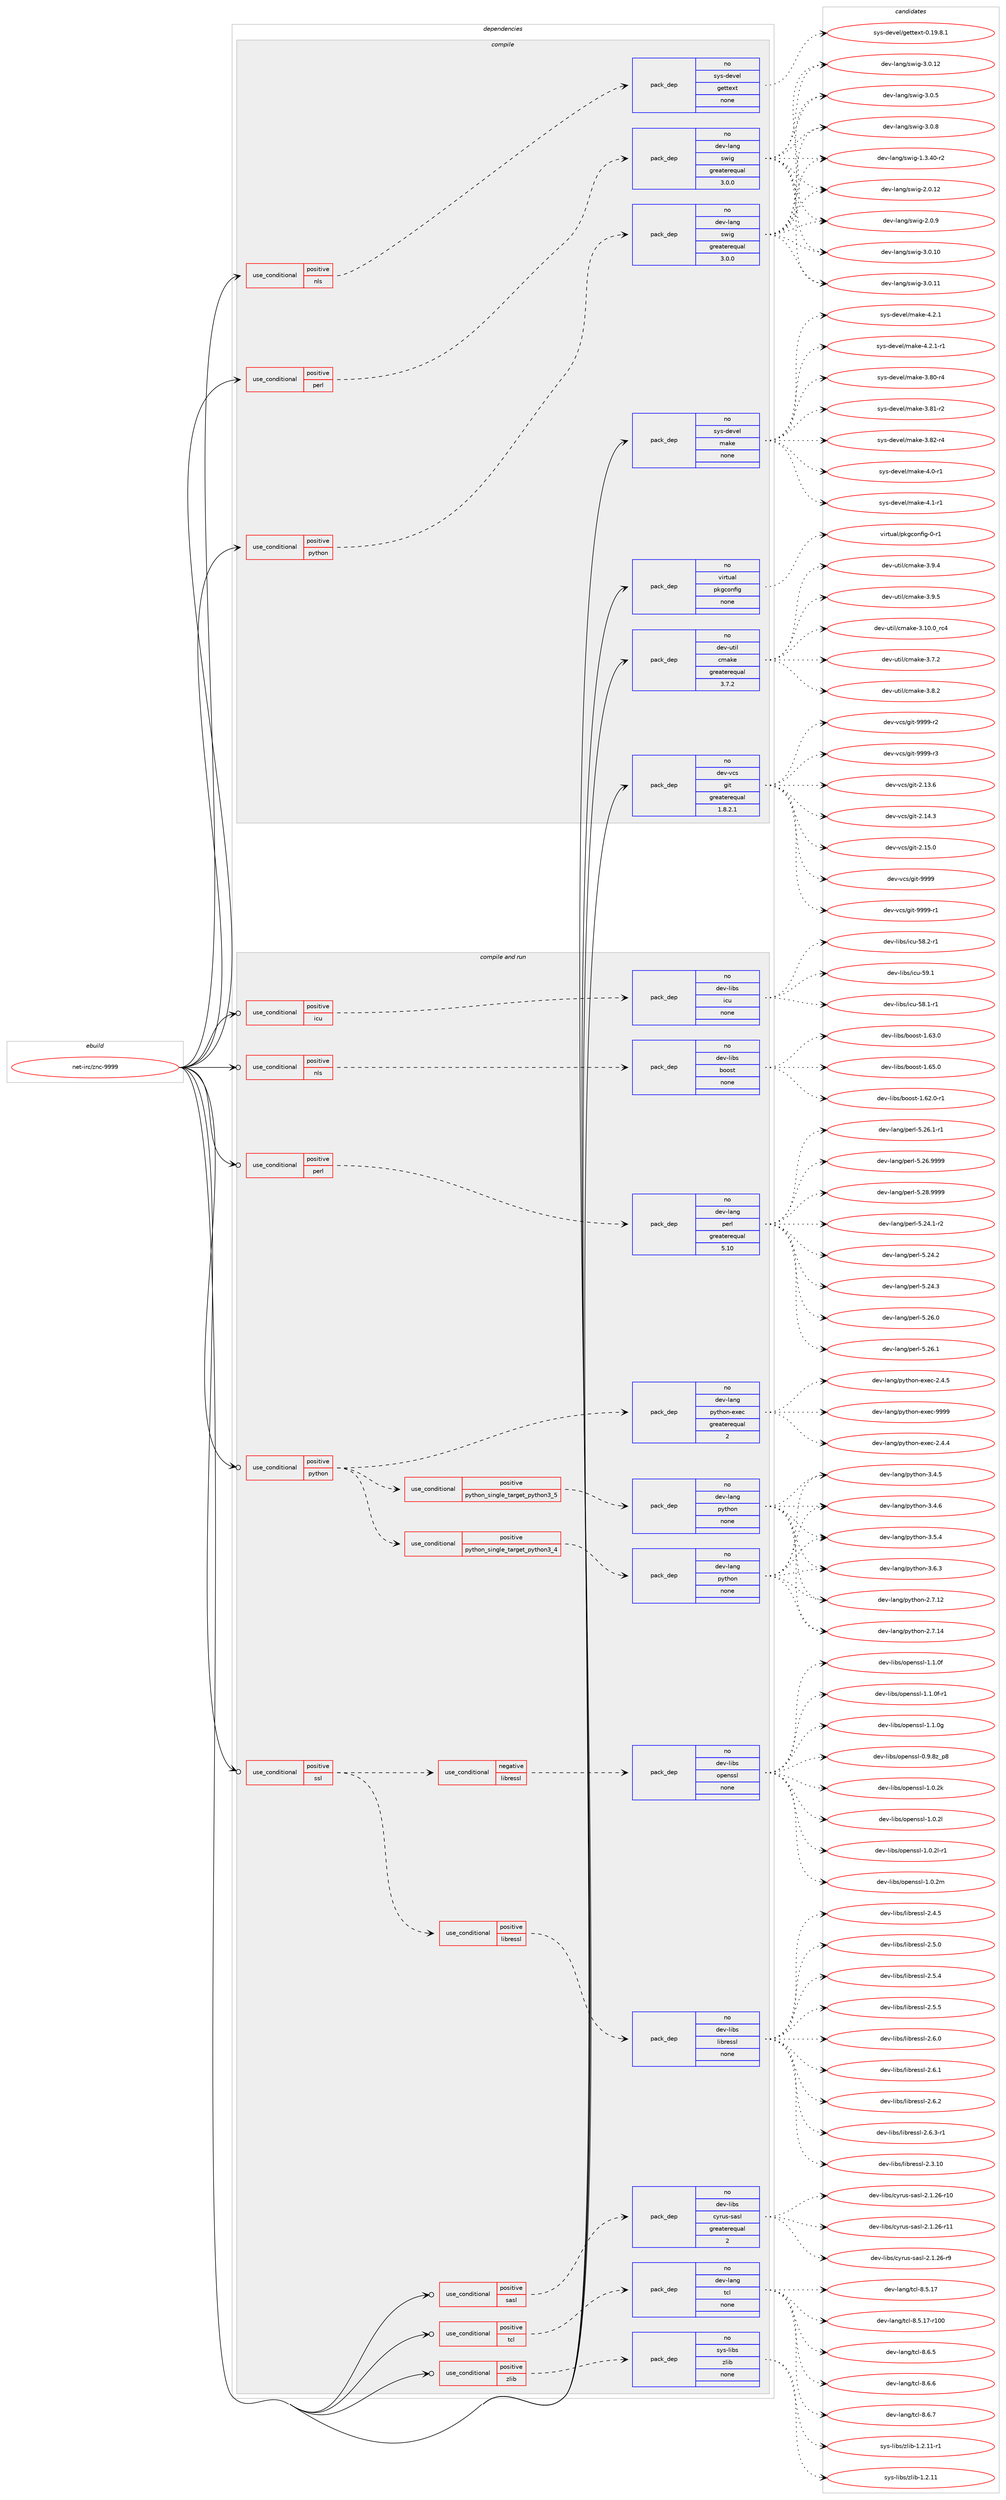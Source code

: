 digraph prolog {

# *************
# Graph options
# *************

newrank=true;
concentrate=true;
compound=true;
graph [rankdir=LR,fontname=Helvetica,fontsize=10,ranksep=1.5];#, ranksep=2.5, nodesep=0.2];
edge  [arrowhead=vee];
node  [fontname=Helvetica,fontsize=10];

# **********
# The ebuild
# **********

subgraph cluster_leftcol {
color=gray;
rank=same;
label=<<i>ebuild</i>>;
id [label="net-irc/znc-9999", color=red, width=4, href="../net-irc/znc-9999.svg"];
}

# ****************
# The dependencies
# ****************

subgraph cluster_midcol {
color=gray;
label=<<i>dependencies</i>>;
subgraph cluster_compile {
fillcolor="#eeeeee";
style=filled;
label=<<i>compile</i>>;
subgraph cond102800 {
dependency415404 [label=<<TABLE BORDER="0" CELLBORDER="1" CELLSPACING="0" CELLPADDING="4"><TR><TD ROWSPAN="3" CELLPADDING="10">use_conditional</TD></TR><TR><TD>positive</TD></TR><TR><TD>nls</TD></TR></TABLE>>, shape=none, color=red];
subgraph pack305703 {
dependency415405 [label=<<TABLE BORDER="0" CELLBORDER="1" CELLSPACING="0" CELLPADDING="4" WIDTH="220"><TR><TD ROWSPAN="6" CELLPADDING="30">pack_dep</TD></TR><TR><TD WIDTH="110">no</TD></TR><TR><TD>sys-devel</TD></TR><TR><TD>gettext</TD></TR><TR><TD>none</TD></TR><TR><TD></TD></TR></TABLE>>, shape=none, color=blue];
}
dependency415404:e -> dependency415405:w [weight=20,style="dashed",arrowhead="vee"];
}
id:e -> dependency415404:w [weight=20,style="solid",arrowhead="vee"];
subgraph cond102801 {
dependency415406 [label=<<TABLE BORDER="0" CELLBORDER="1" CELLSPACING="0" CELLPADDING="4"><TR><TD ROWSPAN="3" CELLPADDING="10">use_conditional</TD></TR><TR><TD>positive</TD></TR><TR><TD>perl</TD></TR></TABLE>>, shape=none, color=red];
subgraph pack305704 {
dependency415407 [label=<<TABLE BORDER="0" CELLBORDER="1" CELLSPACING="0" CELLPADDING="4" WIDTH="220"><TR><TD ROWSPAN="6" CELLPADDING="30">pack_dep</TD></TR><TR><TD WIDTH="110">no</TD></TR><TR><TD>dev-lang</TD></TR><TR><TD>swig</TD></TR><TR><TD>greaterequal</TD></TR><TR><TD>3.0.0</TD></TR></TABLE>>, shape=none, color=blue];
}
dependency415406:e -> dependency415407:w [weight=20,style="dashed",arrowhead="vee"];
}
id:e -> dependency415406:w [weight=20,style="solid",arrowhead="vee"];
subgraph cond102802 {
dependency415408 [label=<<TABLE BORDER="0" CELLBORDER="1" CELLSPACING="0" CELLPADDING="4"><TR><TD ROWSPAN="3" CELLPADDING="10">use_conditional</TD></TR><TR><TD>positive</TD></TR><TR><TD>python</TD></TR></TABLE>>, shape=none, color=red];
subgraph pack305705 {
dependency415409 [label=<<TABLE BORDER="0" CELLBORDER="1" CELLSPACING="0" CELLPADDING="4" WIDTH="220"><TR><TD ROWSPAN="6" CELLPADDING="30">pack_dep</TD></TR><TR><TD WIDTH="110">no</TD></TR><TR><TD>dev-lang</TD></TR><TR><TD>swig</TD></TR><TR><TD>greaterequal</TD></TR><TR><TD>3.0.0</TD></TR></TABLE>>, shape=none, color=blue];
}
dependency415408:e -> dependency415409:w [weight=20,style="dashed",arrowhead="vee"];
}
id:e -> dependency415408:w [weight=20,style="solid",arrowhead="vee"];
subgraph pack305706 {
dependency415410 [label=<<TABLE BORDER="0" CELLBORDER="1" CELLSPACING="0" CELLPADDING="4" WIDTH="220"><TR><TD ROWSPAN="6" CELLPADDING="30">pack_dep</TD></TR><TR><TD WIDTH="110">no</TD></TR><TR><TD>dev-util</TD></TR><TR><TD>cmake</TD></TR><TR><TD>greaterequal</TD></TR><TR><TD>3.7.2</TD></TR></TABLE>>, shape=none, color=blue];
}
id:e -> dependency415410:w [weight=20,style="solid",arrowhead="vee"];
subgraph pack305707 {
dependency415411 [label=<<TABLE BORDER="0" CELLBORDER="1" CELLSPACING="0" CELLPADDING="4" WIDTH="220"><TR><TD ROWSPAN="6" CELLPADDING="30">pack_dep</TD></TR><TR><TD WIDTH="110">no</TD></TR><TR><TD>dev-vcs</TD></TR><TR><TD>git</TD></TR><TR><TD>greaterequal</TD></TR><TR><TD>1.8.2.1</TD></TR></TABLE>>, shape=none, color=blue];
}
id:e -> dependency415411:w [weight=20,style="solid",arrowhead="vee"];
subgraph pack305708 {
dependency415412 [label=<<TABLE BORDER="0" CELLBORDER="1" CELLSPACING="0" CELLPADDING="4" WIDTH="220"><TR><TD ROWSPAN="6" CELLPADDING="30">pack_dep</TD></TR><TR><TD WIDTH="110">no</TD></TR><TR><TD>sys-devel</TD></TR><TR><TD>make</TD></TR><TR><TD>none</TD></TR><TR><TD></TD></TR></TABLE>>, shape=none, color=blue];
}
id:e -> dependency415412:w [weight=20,style="solid",arrowhead="vee"];
subgraph pack305709 {
dependency415413 [label=<<TABLE BORDER="0" CELLBORDER="1" CELLSPACING="0" CELLPADDING="4" WIDTH="220"><TR><TD ROWSPAN="6" CELLPADDING="30">pack_dep</TD></TR><TR><TD WIDTH="110">no</TD></TR><TR><TD>virtual</TD></TR><TR><TD>pkgconfig</TD></TR><TR><TD>none</TD></TR><TR><TD></TD></TR></TABLE>>, shape=none, color=blue];
}
id:e -> dependency415413:w [weight=20,style="solid",arrowhead="vee"];
}
subgraph cluster_compileandrun {
fillcolor="#eeeeee";
style=filled;
label=<<i>compile and run</i>>;
subgraph cond102803 {
dependency415414 [label=<<TABLE BORDER="0" CELLBORDER="1" CELLSPACING="0" CELLPADDING="4"><TR><TD ROWSPAN="3" CELLPADDING="10">use_conditional</TD></TR><TR><TD>positive</TD></TR><TR><TD>icu</TD></TR></TABLE>>, shape=none, color=red];
subgraph pack305710 {
dependency415415 [label=<<TABLE BORDER="0" CELLBORDER="1" CELLSPACING="0" CELLPADDING="4" WIDTH="220"><TR><TD ROWSPAN="6" CELLPADDING="30">pack_dep</TD></TR><TR><TD WIDTH="110">no</TD></TR><TR><TD>dev-libs</TD></TR><TR><TD>icu</TD></TR><TR><TD>none</TD></TR><TR><TD></TD></TR></TABLE>>, shape=none, color=blue];
}
dependency415414:e -> dependency415415:w [weight=20,style="dashed",arrowhead="vee"];
}
id:e -> dependency415414:w [weight=20,style="solid",arrowhead="odotvee"];
subgraph cond102804 {
dependency415416 [label=<<TABLE BORDER="0" CELLBORDER="1" CELLSPACING="0" CELLPADDING="4"><TR><TD ROWSPAN="3" CELLPADDING="10">use_conditional</TD></TR><TR><TD>positive</TD></TR><TR><TD>nls</TD></TR></TABLE>>, shape=none, color=red];
subgraph pack305711 {
dependency415417 [label=<<TABLE BORDER="0" CELLBORDER="1" CELLSPACING="0" CELLPADDING="4" WIDTH="220"><TR><TD ROWSPAN="6" CELLPADDING="30">pack_dep</TD></TR><TR><TD WIDTH="110">no</TD></TR><TR><TD>dev-libs</TD></TR><TR><TD>boost</TD></TR><TR><TD>none</TD></TR><TR><TD></TD></TR></TABLE>>, shape=none, color=blue];
}
dependency415416:e -> dependency415417:w [weight=20,style="dashed",arrowhead="vee"];
}
id:e -> dependency415416:w [weight=20,style="solid",arrowhead="odotvee"];
subgraph cond102805 {
dependency415418 [label=<<TABLE BORDER="0" CELLBORDER="1" CELLSPACING="0" CELLPADDING="4"><TR><TD ROWSPAN="3" CELLPADDING="10">use_conditional</TD></TR><TR><TD>positive</TD></TR><TR><TD>perl</TD></TR></TABLE>>, shape=none, color=red];
subgraph pack305712 {
dependency415419 [label=<<TABLE BORDER="0" CELLBORDER="1" CELLSPACING="0" CELLPADDING="4" WIDTH="220"><TR><TD ROWSPAN="6" CELLPADDING="30">pack_dep</TD></TR><TR><TD WIDTH="110">no</TD></TR><TR><TD>dev-lang</TD></TR><TR><TD>perl</TD></TR><TR><TD>greaterequal</TD></TR><TR><TD>5.10</TD></TR></TABLE>>, shape=none, color=blue];
}
dependency415418:e -> dependency415419:w [weight=20,style="dashed",arrowhead="vee"];
}
id:e -> dependency415418:w [weight=20,style="solid",arrowhead="odotvee"];
subgraph cond102806 {
dependency415420 [label=<<TABLE BORDER="0" CELLBORDER="1" CELLSPACING="0" CELLPADDING="4"><TR><TD ROWSPAN="3" CELLPADDING="10">use_conditional</TD></TR><TR><TD>positive</TD></TR><TR><TD>python</TD></TR></TABLE>>, shape=none, color=red];
subgraph cond102807 {
dependency415421 [label=<<TABLE BORDER="0" CELLBORDER="1" CELLSPACING="0" CELLPADDING="4"><TR><TD ROWSPAN="3" CELLPADDING="10">use_conditional</TD></TR><TR><TD>positive</TD></TR><TR><TD>python_single_target_python3_4</TD></TR></TABLE>>, shape=none, color=red];
subgraph pack305713 {
dependency415422 [label=<<TABLE BORDER="0" CELLBORDER="1" CELLSPACING="0" CELLPADDING="4" WIDTH="220"><TR><TD ROWSPAN="6" CELLPADDING="30">pack_dep</TD></TR><TR><TD WIDTH="110">no</TD></TR><TR><TD>dev-lang</TD></TR><TR><TD>python</TD></TR><TR><TD>none</TD></TR><TR><TD></TD></TR></TABLE>>, shape=none, color=blue];
}
dependency415421:e -> dependency415422:w [weight=20,style="dashed",arrowhead="vee"];
}
dependency415420:e -> dependency415421:w [weight=20,style="dashed",arrowhead="vee"];
subgraph cond102808 {
dependency415423 [label=<<TABLE BORDER="0" CELLBORDER="1" CELLSPACING="0" CELLPADDING="4"><TR><TD ROWSPAN="3" CELLPADDING="10">use_conditional</TD></TR><TR><TD>positive</TD></TR><TR><TD>python_single_target_python3_5</TD></TR></TABLE>>, shape=none, color=red];
subgraph pack305714 {
dependency415424 [label=<<TABLE BORDER="0" CELLBORDER="1" CELLSPACING="0" CELLPADDING="4" WIDTH="220"><TR><TD ROWSPAN="6" CELLPADDING="30">pack_dep</TD></TR><TR><TD WIDTH="110">no</TD></TR><TR><TD>dev-lang</TD></TR><TR><TD>python</TD></TR><TR><TD>none</TD></TR><TR><TD></TD></TR></TABLE>>, shape=none, color=blue];
}
dependency415423:e -> dependency415424:w [weight=20,style="dashed",arrowhead="vee"];
}
dependency415420:e -> dependency415423:w [weight=20,style="dashed",arrowhead="vee"];
subgraph pack305715 {
dependency415425 [label=<<TABLE BORDER="0" CELLBORDER="1" CELLSPACING="0" CELLPADDING="4" WIDTH="220"><TR><TD ROWSPAN="6" CELLPADDING="30">pack_dep</TD></TR><TR><TD WIDTH="110">no</TD></TR><TR><TD>dev-lang</TD></TR><TR><TD>python-exec</TD></TR><TR><TD>greaterequal</TD></TR><TR><TD>2</TD></TR></TABLE>>, shape=none, color=blue];
}
dependency415420:e -> dependency415425:w [weight=20,style="dashed",arrowhead="vee"];
}
id:e -> dependency415420:w [weight=20,style="solid",arrowhead="odotvee"];
subgraph cond102809 {
dependency415426 [label=<<TABLE BORDER="0" CELLBORDER="1" CELLSPACING="0" CELLPADDING="4"><TR><TD ROWSPAN="3" CELLPADDING="10">use_conditional</TD></TR><TR><TD>positive</TD></TR><TR><TD>sasl</TD></TR></TABLE>>, shape=none, color=red];
subgraph pack305716 {
dependency415427 [label=<<TABLE BORDER="0" CELLBORDER="1" CELLSPACING="0" CELLPADDING="4" WIDTH="220"><TR><TD ROWSPAN="6" CELLPADDING="30">pack_dep</TD></TR><TR><TD WIDTH="110">no</TD></TR><TR><TD>dev-libs</TD></TR><TR><TD>cyrus-sasl</TD></TR><TR><TD>greaterequal</TD></TR><TR><TD>2</TD></TR></TABLE>>, shape=none, color=blue];
}
dependency415426:e -> dependency415427:w [weight=20,style="dashed",arrowhead="vee"];
}
id:e -> dependency415426:w [weight=20,style="solid",arrowhead="odotvee"];
subgraph cond102810 {
dependency415428 [label=<<TABLE BORDER="0" CELLBORDER="1" CELLSPACING="0" CELLPADDING="4"><TR><TD ROWSPAN="3" CELLPADDING="10">use_conditional</TD></TR><TR><TD>positive</TD></TR><TR><TD>ssl</TD></TR></TABLE>>, shape=none, color=red];
subgraph cond102811 {
dependency415429 [label=<<TABLE BORDER="0" CELLBORDER="1" CELLSPACING="0" CELLPADDING="4"><TR><TD ROWSPAN="3" CELLPADDING="10">use_conditional</TD></TR><TR><TD>negative</TD></TR><TR><TD>libressl</TD></TR></TABLE>>, shape=none, color=red];
subgraph pack305717 {
dependency415430 [label=<<TABLE BORDER="0" CELLBORDER="1" CELLSPACING="0" CELLPADDING="4" WIDTH="220"><TR><TD ROWSPAN="6" CELLPADDING="30">pack_dep</TD></TR><TR><TD WIDTH="110">no</TD></TR><TR><TD>dev-libs</TD></TR><TR><TD>openssl</TD></TR><TR><TD>none</TD></TR><TR><TD></TD></TR></TABLE>>, shape=none, color=blue];
}
dependency415429:e -> dependency415430:w [weight=20,style="dashed",arrowhead="vee"];
}
dependency415428:e -> dependency415429:w [weight=20,style="dashed",arrowhead="vee"];
subgraph cond102812 {
dependency415431 [label=<<TABLE BORDER="0" CELLBORDER="1" CELLSPACING="0" CELLPADDING="4"><TR><TD ROWSPAN="3" CELLPADDING="10">use_conditional</TD></TR><TR><TD>positive</TD></TR><TR><TD>libressl</TD></TR></TABLE>>, shape=none, color=red];
subgraph pack305718 {
dependency415432 [label=<<TABLE BORDER="0" CELLBORDER="1" CELLSPACING="0" CELLPADDING="4" WIDTH="220"><TR><TD ROWSPAN="6" CELLPADDING="30">pack_dep</TD></TR><TR><TD WIDTH="110">no</TD></TR><TR><TD>dev-libs</TD></TR><TR><TD>libressl</TD></TR><TR><TD>none</TD></TR><TR><TD></TD></TR></TABLE>>, shape=none, color=blue];
}
dependency415431:e -> dependency415432:w [weight=20,style="dashed",arrowhead="vee"];
}
dependency415428:e -> dependency415431:w [weight=20,style="dashed",arrowhead="vee"];
}
id:e -> dependency415428:w [weight=20,style="solid",arrowhead="odotvee"];
subgraph cond102813 {
dependency415433 [label=<<TABLE BORDER="0" CELLBORDER="1" CELLSPACING="0" CELLPADDING="4"><TR><TD ROWSPAN="3" CELLPADDING="10">use_conditional</TD></TR><TR><TD>positive</TD></TR><TR><TD>tcl</TD></TR></TABLE>>, shape=none, color=red];
subgraph pack305719 {
dependency415434 [label=<<TABLE BORDER="0" CELLBORDER="1" CELLSPACING="0" CELLPADDING="4" WIDTH="220"><TR><TD ROWSPAN="6" CELLPADDING="30">pack_dep</TD></TR><TR><TD WIDTH="110">no</TD></TR><TR><TD>dev-lang</TD></TR><TR><TD>tcl</TD></TR><TR><TD>none</TD></TR><TR><TD></TD></TR></TABLE>>, shape=none, color=blue];
}
dependency415433:e -> dependency415434:w [weight=20,style="dashed",arrowhead="vee"];
}
id:e -> dependency415433:w [weight=20,style="solid",arrowhead="odotvee"];
subgraph cond102814 {
dependency415435 [label=<<TABLE BORDER="0" CELLBORDER="1" CELLSPACING="0" CELLPADDING="4"><TR><TD ROWSPAN="3" CELLPADDING="10">use_conditional</TD></TR><TR><TD>positive</TD></TR><TR><TD>zlib</TD></TR></TABLE>>, shape=none, color=red];
subgraph pack305720 {
dependency415436 [label=<<TABLE BORDER="0" CELLBORDER="1" CELLSPACING="0" CELLPADDING="4" WIDTH="220"><TR><TD ROWSPAN="6" CELLPADDING="30">pack_dep</TD></TR><TR><TD WIDTH="110">no</TD></TR><TR><TD>sys-libs</TD></TR><TR><TD>zlib</TD></TR><TR><TD>none</TD></TR><TR><TD></TD></TR></TABLE>>, shape=none, color=blue];
}
dependency415435:e -> dependency415436:w [weight=20,style="dashed",arrowhead="vee"];
}
id:e -> dependency415435:w [weight=20,style="solid",arrowhead="odotvee"];
}
subgraph cluster_run {
fillcolor="#eeeeee";
style=filled;
label=<<i>run</i>>;
}
}

# **************
# The candidates
# **************

subgraph cluster_choices {
rank=same;
color=gray;
label=<<i>candidates</i>>;

subgraph choice305703 {
color=black;
nodesep=1;
choice1151211154510010111810110847103101116116101120116454846495746564649 [label="sys-devel/gettext-0.19.8.1", color=red, width=4,href="../sys-devel/gettext-0.19.8.1.svg"];
dependency415405:e -> choice1151211154510010111810110847103101116116101120116454846495746564649:w [style=dotted,weight="100"];
}
subgraph choice305704 {
color=black;
nodesep=1;
choice100101118451089711010347115119105103454946514652484511450 [label="dev-lang/swig-1.3.40-r2", color=red, width=4,href="../dev-lang/swig-1.3.40-r2.svg"];
choice10010111845108971101034711511910510345504648464950 [label="dev-lang/swig-2.0.12", color=red, width=4,href="../dev-lang/swig-2.0.12.svg"];
choice100101118451089711010347115119105103455046484657 [label="dev-lang/swig-2.0.9", color=red, width=4,href="../dev-lang/swig-2.0.9.svg"];
choice10010111845108971101034711511910510345514648464948 [label="dev-lang/swig-3.0.10", color=red, width=4,href="../dev-lang/swig-3.0.10.svg"];
choice10010111845108971101034711511910510345514648464949 [label="dev-lang/swig-3.0.11", color=red, width=4,href="../dev-lang/swig-3.0.11.svg"];
choice10010111845108971101034711511910510345514648464950 [label="dev-lang/swig-3.0.12", color=red, width=4,href="../dev-lang/swig-3.0.12.svg"];
choice100101118451089711010347115119105103455146484653 [label="dev-lang/swig-3.0.5", color=red, width=4,href="../dev-lang/swig-3.0.5.svg"];
choice100101118451089711010347115119105103455146484656 [label="dev-lang/swig-3.0.8", color=red, width=4,href="../dev-lang/swig-3.0.8.svg"];
dependency415407:e -> choice100101118451089711010347115119105103454946514652484511450:w [style=dotted,weight="100"];
dependency415407:e -> choice10010111845108971101034711511910510345504648464950:w [style=dotted,weight="100"];
dependency415407:e -> choice100101118451089711010347115119105103455046484657:w [style=dotted,weight="100"];
dependency415407:e -> choice10010111845108971101034711511910510345514648464948:w [style=dotted,weight="100"];
dependency415407:e -> choice10010111845108971101034711511910510345514648464949:w [style=dotted,weight="100"];
dependency415407:e -> choice10010111845108971101034711511910510345514648464950:w [style=dotted,weight="100"];
dependency415407:e -> choice100101118451089711010347115119105103455146484653:w [style=dotted,weight="100"];
dependency415407:e -> choice100101118451089711010347115119105103455146484656:w [style=dotted,weight="100"];
}
subgraph choice305705 {
color=black;
nodesep=1;
choice100101118451089711010347115119105103454946514652484511450 [label="dev-lang/swig-1.3.40-r2", color=red, width=4,href="../dev-lang/swig-1.3.40-r2.svg"];
choice10010111845108971101034711511910510345504648464950 [label="dev-lang/swig-2.0.12", color=red, width=4,href="../dev-lang/swig-2.0.12.svg"];
choice100101118451089711010347115119105103455046484657 [label="dev-lang/swig-2.0.9", color=red, width=4,href="../dev-lang/swig-2.0.9.svg"];
choice10010111845108971101034711511910510345514648464948 [label="dev-lang/swig-3.0.10", color=red, width=4,href="../dev-lang/swig-3.0.10.svg"];
choice10010111845108971101034711511910510345514648464949 [label="dev-lang/swig-3.0.11", color=red, width=4,href="../dev-lang/swig-3.0.11.svg"];
choice10010111845108971101034711511910510345514648464950 [label="dev-lang/swig-3.0.12", color=red, width=4,href="../dev-lang/swig-3.0.12.svg"];
choice100101118451089711010347115119105103455146484653 [label="dev-lang/swig-3.0.5", color=red, width=4,href="../dev-lang/swig-3.0.5.svg"];
choice100101118451089711010347115119105103455146484656 [label="dev-lang/swig-3.0.8", color=red, width=4,href="../dev-lang/swig-3.0.8.svg"];
dependency415409:e -> choice100101118451089711010347115119105103454946514652484511450:w [style=dotted,weight="100"];
dependency415409:e -> choice10010111845108971101034711511910510345504648464950:w [style=dotted,weight="100"];
dependency415409:e -> choice100101118451089711010347115119105103455046484657:w [style=dotted,weight="100"];
dependency415409:e -> choice10010111845108971101034711511910510345514648464948:w [style=dotted,weight="100"];
dependency415409:e -> choice10010111845108971101034711511910510345514648464949:w [style=dotted,weight="100"];
dependency415409:e -> choice10010111845108971101034711511910510345514648464950:w [style=dotted,weight="100"];
dependency415409:e -> choice100101118451089711010347115119105103455146484653:w [style=dotted,weight="100"];
dependency415409:e -> choice100101118451089711010347115119105103455146484656:w [style=dotted,weight="100"];
}
subgraph choice305706 {
color=black;
nodesep=1;
choice1001011184511711610510847991099710710145514649484648951149952 [label="dev-util/cmake-3.10.0_rc4", color=red, width=4,href="../dev-util/cmake-3.10.0_rc4.svg"];
choice10010111845117116105108479910997107101455146554650 [label="dev-util/cmake-3.7.2", color=red, width=4,href="../dev-util/cmake-3.7.2.svg"];
choice10010111845117116105108479910997107101455146564650 [label="dev-util/cmake-3.8.2", color=red, width=4,href="../dev-util/cmake-3.8.2.svg"];
choice10010111845117116105108479910997107101455146574652 [label="dev-util/cmake-3.9.4", color=red, width=4,href="../dev-util/cmake-3.9.4.svg"];
choice10010111845117116105108479910997107101455146574653 [label="dev-util/cmake-3.9.5", color=red, width=4,href="../dev-util/cmake-3.9.5.svg"];
dependency415410:e -> choice1001011184511711610510847991099710710145514649484648951149952:w [style=dotted,weight="100"];
dependency415410:e -> choice10010111845117116105108479910997107101455146554650:w [style=dotted,weight="100"];
dependency415410:e -> choice10010111845117116105108479910997107101455146564650:w [style=dotted,weight="100"];
dependency415410:e -> choice10010111845117116105108479910997107101455146574652:w [style=dotted,weight="100"];
dependency415410:e -> choice10010111845117116105108479910997107101455146574653:w [style=dotted,weight="100"];
}
subgraph choice305707 {
color=black;
nodesep=1;
choice10010111845118991154710310511645504649514654 [label="dev-vcs/git-2.13.6", color=red, width=4,href="../dev-vcs/git-2.13.6.svg"];
choice10010111845118991154710310511645504649524651 [label="dev-vcs/git-2.14.3", color=red, width=4,href="../dev-vcs/git-2.14.3.svg"];
choice10010111845118991154710310511645504649534648 [label="dev-vcs/git-2.15.0", color=red, width=4,href="../dev-vcs/git-2.15.0.svg"];
choice1001011184511899115471031051164557575757 [label="dev-vcs/git-9999", color=red, width=4,href="../dev-vcs/git-9999.svg"];
choice10010111845118991154710310511645575757574511449 [label="dev-vcs/git-9999-r1", color=red, width=4,href="../dev-vcs/git-9999-r1.svg"];
choice10010111845118991154710310511645575757574511450 [label="dev-vcs/git-9999-r2", color=red, width=4,href="../dev-vcs/git-9999-r2.svg"];
choice10010111845118991154710310511645575757574511451 [label="dev-vcs/git-9999-r3", color=red, width=4,href="../dev-vcs/git-9999-r3.svg"];
dependency415411:e -> choice10010111845118991154710310511645504649514654:w [style=dotted,weight="100"];
dependency415411:e -> choice10010111845118991154710310511645504649524651:w [style=dotted,weight="100"];
dependency415411:e -> choice10010111845118991154710310511645504649534648:w [style=dotted,weight="100"];
dependency415411:e -> choice1001011184511899115471031051164557575757:w [style=dotted,weight="100"];
dependency415411:e -> choice10010111845118991154710310511645575757574511449:w [style=dotted,weight="100"];
dependency415411:e -> choice10010111845118991154710310511645575757574511450:w [style=dotted,weight="100"];
dependency415411:e -> choice10010111845118991154710310511645575757574511451:w [style=dotted,weight="100"];
}
subgraph choice305708 {
color=black;
nodesep=1;
choice11512111545100101118101108471099710710145514656484511452 [label="sys-devel/make-3.80-r4", color=red, width=4,href="../sys-devel/make-3.80-r4.svg"];
choice11512111545100101118101108471099710710145514656494511450 [label="sys-devel/make-3.81-r2", color=red, width=4,href="../sys-devel/make-3.81-r2.svg"];
choice11512111545100101118101108471099710710145514656504511452 [label="sys-devel/make-3.82-r4", color=red, width=4,href="../sys-devel/make-3.82-r4.svg"];
choice115121115451001011181011084710997107101455246484511449 [label="sys-devel/make-4.0-r1", color=red, width=4,href="../sys-devel/make-4.0-r1.svg"];
choice115121115451001011181011084710997107101455246494511449 [label="sys-devel/make-4.1-r1", color=red, width=4,href="../sys-devel/make-4.1-r1.svg"];
choice115121115451001011181011084710997107101455246504649 [label="sys-devel/make-4.2.1", color=red, width=4,href="../sys-devel/make-4.2.1.svg"];
choice1151211154510010111810110847109971071014552465046494511449 [label="sys-devel/make-4.2.1-r1", color=red, width=4,href="../sys-devel/make-4.2.1-r1.svg"];
dependency415412:e -> choice11512111545100101118101108471099710710145514656484511452:w [style=dotted,weight="100"];
dependency415412:e -> choice11512111545100101118101108471099710710145514656494511450:w [style=dotted,weight="100"];
dependency415412:e -> choice11512111545100101118101108471099710710145514656504511452:w [style=dotted,weight="100"];
dependency415412:e -> choice115121115451001011181011084710997107101455246484511449:w [style=dotted,weight="100"];
dependency415412:e -> choice115121115451001011181011084710997107101455246494511449:w [style=dotted,weight="100"];
dependency415412:e -> choice115121115451001011181011084710997107101455246504649:w [style=dotted,weight="100"];
dependency415412:e -> choice1151211154510010111810110847109971071014552465046494511449:w [style=dotted,weight="100"];
}
subgraph choice305709 {
color=black;
nodesep=1;
choice11810511411611797108471121071039911111010210510345484511449 [label="virtual/pkgconfig-0-r1", color=red, width=4,href="../virtual/pkgconfig-0-r1.svg"];
dependency415413:e -> choice11810511411611797108471121071039911111010210510345484511449:w [style=dotted,weight="100"];
}
subgraph choice305710 {
color=black;
nodesep=1;
choice1001011184510810598115471059911745535646494511449 [label="dev-libs/icu-58.1-r1", color=red, width=4,href="../dev-libs/icu-58.1-r1.svg"];
choice1001011184510810598115471059911745535646504511449 [label="dev-libs/icu-58.2-r1", color=red, width=4,href="../dev-libs/icu-58.2-r1.svg"];
choice100101118451081059811547105991174553574649 [label="dev-libs/icu-59.1", color=red, width=4,href="../dev-libs/icu-59.1.svg"];
dependency415415:e -> choice1001011184510810598115471059911745535646494511449:w [style=dotted,weight="100"];
dependency415415:e -> choice1001011184510810598115471059911745535646504511449:w [style=dotted,weight="100"];
dependency415415:e -> choice100101118451081059811547105991174553574649:w [style=dotted,weight="100"];
}
subgraph choice305711 {
color=black;
nodesep=1;
choice10010111845108105981154798111111115116454946545046484511449 [label="dev-libs/boost-1.62.0-r1", color=red, width=4,href="../dev-libs/boost-1.62.0-r1.svg"];
choice1001011184510810598115479811111111511645494654514648 [label="dev-libs/boost-1.63.0", color=red, width=4,href="../dev-libs/boost-1.63.0.svg"];
choice1001011184510810598115479811111111511645494654534648 [label="dev-libs/boost-1.65.0", color=red, width=4,href="../dev-libs/boost-1.65.0.svg"];
dependency415417:e -> choice10010111845108105981154798111111115116454946545046484511449:w [style=dotted,weight="100"];
dependency415417:e -> choice1001011184510810598115479811111111511645494654514648:w [style=dotted,weight="100"];
dependency415417:e -> choice1001011184510810598115479811111111511645494654534648:w [style=dotted,weight="100"];
}
subgraph choice305712 {
color=black;
nodesep=1;
choice100101118451089711010347112101114108455346505246494511450 [label="dev-lang/perl-5.24.1-r2", color=red, width=4,href="../dev-lang/perl-5.24.1-r2.svg"];
choice10010111845108971101034711210111410845534650524650 [label="dev-lang/perl-5.24.2", color=red, width=4,href="../dev-lang/perl-5.24.2.svg"];
choice10010111845108971101034711210111410845534650524651 [label="dev-lang/perl-5.24.3", color=red, width=4,href="../dev-lang/perl-5.24.3.svg"];
choice10010111845108971101034711210111410845534650544648 [label="dev-lang/perl-5.26.0", color=red, width=4,href="../dev-lang/perl-5.26.0.svg"];
choice10010111845108971101034711210111410845534650544649 [label="dev-lang/perl-5.26.1", color=red, width=4,href="../dev-lang/perl-5.26.1.svg"];
choice100101118451089711010347112101114108455346505446494511449 [label="dev-lang/perl-5.26.1-r1", color=red, width=4,href="../dev-lang/perl-5.26.1-r1.svg"];
choice10010111845108971101034711210111410845534650544657575757 [label="dev-lang/perl-5.26.9999", color=red, width=4,href="../dev-lang/perl-5.26.9999.svg"];
choice10010111845108971101034711210111410845534650564657575757 [label="dev-lang/perl-5.28.9999", color=red, width=4,href="../dev-lang/perl-5.28.9999.svg"];
dependency415419:e -> choice100101118451089711010347112101114108455346505246494511450:w [style=dotted,weight="100"];
dependency415419:e -> choice10010111845108971101034711210111410845534650524650:w [style=dotted,weight="100"];
dependency415419:e -> choice10010111845108971101034711210111410845534650524651:w [style=dotted,weight="100"];
dependency415419:e -> choice10010111845108971101034711210111410845534650544648:w [style=dotted,weight="100"];
dependency415419:e -> choice10010111845108971101034711210111410845534650544649:w [style=dotted,weight="100"];
dependency415419:e -> choice100101118451089711010347112101114108455346505446494511449:w [style=dotted,weight="100"];
dependency415419:e -> choice10010111845108971101034711210111410845534650544657575757:w [style=dotted,weight="100"];
dependency415419:e -> choice10010111845108971101034711210111410845534650564657575757:w [style=dotted,weight="100"];
}
subgraph choice305713 {
color=black;
nodesep=1;
choice10010111845108971101034711212111610411111045504655464950 [label="dev-lang/python-2.7.12", color=red, width=4,href="../dev-lang/python-2.7.12.svg"];
choice10010111845108971101034711212111610411111045504655464952 [label="dev-lang/python-2.7.14", color=red, width=4,href="../dev-lang/python-2.7.14.svg"];
choice100101118451089711010347112121116104111110455146524653 [label="dev-lang/python-3.4.5", color=red, width=4,href="../dev-lang/python-3.4.5.svg"];
choice100101118451089711010347112121116104111110455146524654 [label="dev-lang/python-3.4.6", color=red, width=4,href="../dev-lang/python-3.4.6.svg"];
choice100101118451089711010347112121116104111110455146534652 [label="dev-lang/python-3.5.4", color=red, width=4,href="../dev-lang/python-3.5.4.svg"];
choice100101118451089711010347112121116104111110455146544651 [label="dev-lang/python-3.6.3", color=red, width=4,href="../dev-lang/python-3.6.3.svg"];
dependency415422:e -> choice10010111845108971101034711212111610411111045504655464950:w [style=dotted,weight="100"];
dependency415422:e -> choice10010111845108971101034711212111610411111045504655464952:w [style=dotted,weight="100"];
dependency415422:e -> choice100101118451089711010347112121116104111110455146524653:w [style=dotted,weight="100"];
dependency415422:e -> choice100101118451089711010347112121116104111110455146524654:w [style=dotted,weight="100"];
dependency415422:e -> choice100101118451089711010347112121116104111110455146534652:w [style=dotted,weight="100"];
dependency415422:e -> choice100101118451089711010347112121116104111110455146544651:w [style=dotted,weight="100"];
}
subgraph choice305714 {
color=black;
nodesep=1;
choice10010111845108971101034711212111610411111045504655464950 [label="dev-lang/python-2.7.12", color=red, width=4,href="../dev-lang/python-2.7.12.svg"];
choice10010111845108971101034711212111610411111045504655464952 [label="dev-lang/python-2.7.14", color=red, width=4,href="../dev-lang/python-2.7.14.svg"];
choice100101118451089711010347112121116104111110455146524653 [label="dev-lang/python-3.4.5", color=red, width=4,href="../dev-lang/python-3.4.5.svg"];
choice100101118451089711010347112121116104111110455146524654 [label="dev-lang/python-3.4.6", color=red, width=4,href="../dev-lang/python-3.4.6.svg"];
choice100101118451089711010347112121116104111110455146534652 [label="dev-lang/python-3.5.4", color=red, width=4,href="../dev-lang/python-3.5.4.svg"];
choice100101118451089711010347112121116104111110455146544651 [label="dev-lang/python-3.6.3", color=red, width=4,href="../dev-lang/python-3.6.3.svg"];
dependency415424:e -> choice10010111845108971101034711212111610411111045504655464950:w [style=dotted,weight="100"];
dependency415424:e -> choice10010111845108971101034711212111610411111045504655464952:w [style=dotted,weight="100"];
dependency415424:e -> choice100101118451089711010347112121116104111110455146524653:w [style=dotted,weight="100"];
dependency415424:e -> choice100101118451089711010347112121116104111110455146524654:w [style=dotted,weight="100"];
dependency415424:e -> choice100101118451089711010347112121116104111110455146534652:w [style=dotted,weight="100"];
dependency415424:e -> choice100101118451089711010347112121116104111110455146544651:w [style=dotted,weight="100"];
}
subgraph choice305715 {
color=black;
nodesep=1;
choice1001011184510897110103471121211161041111104510112010199455046524652 [label="dev-lang/python-exec-2.4.4", color=red, width=4,href="../dev-lang/python-exec-2.4.4.svg"];
choice1001011184510897110103471121211161041111104510112010199455046524653 [label="dev-lang/python-exec-2.4.5", color=red, width=4,href="../dev-lang/python-exec-2.4.5.svg"];
choice10010111845108971101034711212111610411111045101120101994557575757 [label="dev-lang/python-exec-9999", color=red, width=4,href="../dev-lang/python-exec-9999.svg"];
dependency415425:e -> choice1001011184510897110103471121211161041111104510112010199455046524652:w [style=dotted,weight="100"];
dependency415425:e -> choice1001011184510897110103471121211161041111104510112010199455046524653:w [style=dotted,weight="100"];
dependency415425:e -> choice10010111845108971101034711212111610411111045101120101994557575757:w [style=dotted,weight="100"];
}
subgraph choice305716 {
color=black;
nodesep=1;
choice10010111845108105981154799121114117115451159711510845504649465054451144948 [label="dev-libs/cyrus-sasl-2.1.26-r10", color=red, width=4,href="../dev-libs/cyrus-sasl-2.1.26-r10.svg"];
choice10010111845108105981154799121114117115451159711510845504649465054451144949 [label="dev-libs/cyrus-sasl-2.1.26-r11", color=red, width=4,href="../dev-libs/cyrus-sasl-2.1.26-r11.svg"];
choice100101118451081059811547991211141171154511597115108455046494650544511457 [label="dev-libs/cyrus-sasl-2.1.26-r9", color=red, width=4,href="../dev-libs/cyrus-sasl-2.1.26-r9.svg"];
dependency415427:e -> choice10010111845108105981154799121114117115451159711510845504649465054451144948:w [style=dotted,weight="100"];
dependency415427:e -> choice10010111845108105981154799121114117115451159711510845504649465054451144949:w [style=dotted,weight="100"];
dependency415427:e -> choice100101118451081059811547991211141171154511597115108455046494650544511457:w [style=dotted,weight="100"];
}
subgraph choice305717 {
color=black;
nodesep=1;
choice1001011184510810598115471111121011101151151084548465746561229511256 [label="dev-libs/openssl-0.9.8z_p8", color=red, width=4,href="../dev-libs/openssl-0.9.8z_p8.svg"];
choice100101118451081059811547111112101110115115108454946484650107 [label="dev-libs/openssl-1.0.2k", color=red, width=4,href="../dev-libs/openssl-1.0.2k.svg"];
choice100101118451081059811547111112101110115115108454946484650108 [label="dev-libs/openssl-1.0.2l", color=red, width=4,href="../dev-libs/openssl-1.0.2l.svg"];
choice1001011184510810598115471111121011101151151084549464846501084511449 [label="dev-libs/openssl-1.0.2l-r1", color=red, width=4,href="../dev-libs/openssl-1.0.2l-r1.svg"];
choice100101118451081059811547111112101110115115108454946484650109 [label="dev-libs/openssl-1.0.2m", color=red, width=4,href="../dev-libs/openssl-1.0.2m.svg"];
choice100101118451081059811547111112101110115115108454946494648102 [label="dev-libs/openssl-1.1.0f", color=red, width=4,href="../dev-libs/openssl-1.1.0f.svg"];
choice1001011184510810598115471111121011101151151084549464946481024511449 [label="dev-libs/openssl-1.1.0f-r1", color=red, width=4,href="../dev-libs/openssl-1.1.0f-r1.svg"];
choice100101118451081059811547111112101110115115108454946494648103 [label="dev-libs/openssl-1.1.0g", color=red, width=4,href="../dev-libs/openssl-1.1.0g.svg"];
dependency415430:e -> choice1001011184510810598115471111121011101151151084548465746561229511256:w [style=dotted,weight="100"];
dependency415430:e -> choice100101118451081059811547111112101110115115108454946484650107:w [style=dotted,weight="100"];
dependency415430:e -> choice100101118451081059811547111112101110115115108454946484650108:w [style=dotted,weight="100"];
dependency415430:e -> choice1001011184510810598115471111121011101151151084549464846501084511449:w [style=dotted,weight="100"];
dependency415430:e -> choice100101118451081059811547111112101110115115108454946484650109:w [style=dotted,weight="100"];
dependency415430:e -> choice100101118451081059811547111112101110115115108454946494648102:w [style=dotted,weight="100"];
dependency415430:e -> choice1001011184510810598115471111121011101151151084549464946481024511449:w [style=dotted,weight="100"];
dependency415430:e -> choice100101118451081059811547111112101110115115108454946494648103:w [style=dotted,weight="100"];
}
subgraph choice305718 {
color=black;
nodesep=1;
choice1001011184510810598115471081059811410111511510845504651464948 [label="dev-libs/libressl-2.3.10", color=red, width=4,href="../dev-libs/libressl-2.3.10.svg"];
choice10010111845108105981154710810598114101115115108455046524653 [label="dev-libs/libressl-2.4.5", color=red, width=4,href="../dev-libs/libressl-2.4.5.svg"];
choice10010111845108105981154710810598114101115115108455046534648 [label="dev-libs/libressl-2.5.0", color=red, width=4,href="../dev-libs/libressl-2.5.0.svg"];
choice10010111845108105981154710810598114101115115108455046534652 [label="dev-libs/libressl-2.5.4", color=red, width=4,href="../dev-libs/libressl-2.5.4.svg"];
choice10010111845108105981154710810598114101115115108455046534653 [label="dev-libs/libressl-2.5.5", color=red, width=4,href="../dev-libs/libressl-2.5.5.svg"];
choice10010111845108105981154710810598114101115115108455046544648 [label="dev-libs/libressl-2.6.0", color=red, width=4,href="../dev-libs/libressl-2.6.0.svg"];
choice10010111845108105981154710810598114101115115108455046544649 [label="dev-libs/libressl-2.6.1", color=red, width=4,href="../dev-libs/libressl-2.6.1.svg"];
choice10010111845108105981154710810598114101115115108455046544650 [label="dev-libs/libressl-2.6.2", color=red, width=4,href="../dev-libs/libressl-2.6.2.svg"];
choice100101118451081059811547108105981141011151151084550465446514511449 [label="dev-libs/libressl-2.6.3-r1", color=red, width=4,href="../dev-libs/libressl-2.6.3-r1.svg"];
dependency415432:e -> choice1001011184510810598115471081059811410111511510845504651464948:w [style=dotted,weight="100"];
dependency415432:e -> choice10010111845108105981154710810598114101115115108455046524653:w [style=dotted,weight="100"];
dependency415432:e -> choice10010111845108105981154710810598114101115115108455046534648:w [style=dotted,weight="100"];
dependency415432:e -> choice10010111845108105981154710810598114101115115108455046534652:w [style=dotted,weight="100"];
dependency415432:e -> choice10010111845108105981154710810598114101115115108455046534653:w [style=dotted,weight="100"];
dependency415432:e -> choice10010111845108105981154710810598114101115115108455046544648:w [style=dotted,weight="100"];
dependency415432:e -> choice10010111845108105981154710810598114101115115108455046544649:w [style=dotted,weight="100"];
dependency415432:e -> choice10010111845108105981154710810598114101115115108455046544650:w [style=dotted,weight="100"];
dependency415432:e -> choice100101118451081059811547108105981141011151151084550465446514511449:w [style=dotted,weight="100"];
}
subgraph choice305719 {
color=black;
nodesep=1;
choice1001011184510897110103471169910845564653464955 [label="dev-lang/tcl-8.5.17", color=red, width=4,href="../dev-lang/tcl-8.5.17.svg"];
choice100101118451089711010347116991084556465346495545114494848 [label="dev-lang/tcl-8.5.17-r100", color=red, width=4,href="../dev-lang/tcl-8.5.17-r100.svg"];
choice10010111845108971101034711699108455646544653 [label="dev-lang/tcl-8.6.5", color=red, width=4,href="../dev-lang/tcl-8.6.5.svg"];
choice10010111845108971101034711699108455646544654 [label="dev-lang/tcl-8.6.6", color=red, width=4,href="../dev-lang/tcl-8.6.6.svg"];
choice10010111845108971101034711699108455646544655 [label="dev-lang/tcl-8.6.7", color=red, width=4,href="../dev-lang/tcl-8.6.7.svg"];
dependency415434:e -> choice1001011184510897110103471169910845564653464955:w [style=dotted,weight="100"];
dependency415434:e -> choice100101118451089711010347116991084556465346495545114494848:w [style=dotted,weight="100"];
dependency415434:e -> choice10010111845108971101034711699108455646544653:w [style=dotted,weight="100"];
dependency415434:e -> choice10010111845108971101034711699108455646544654:w [style=dotted,weight="100"];
dependency415434:e -> choice10010111845108971101034711699108455646544655:w [style=dotted,weight="100"];
}
subgraph choice305720 {
color=black;
nodesep=1;
choice1151211154510810598115471221081059845494650464949 [label="sys-libs/zlib-1.2.11", color=red, width=4,href="../sys-libs/zlib-1.2.11.svg"];
choice11512111545108105981154712210810598454946504649494511449 [label="sys-libs/zlib-1.2.11-r1", color=red, width=4,href="../sys-libs/zlib-1.2.11-r1.svg"];
dependency415436:e -> choice1151211154510810598115471221081059845494650464949:w [style=dotted,weight="100"];
dependency415436:e -> choice11512111545108105981154712210810598454946504649494511449:w [style=dotted,weight="100"];
}
}

}
